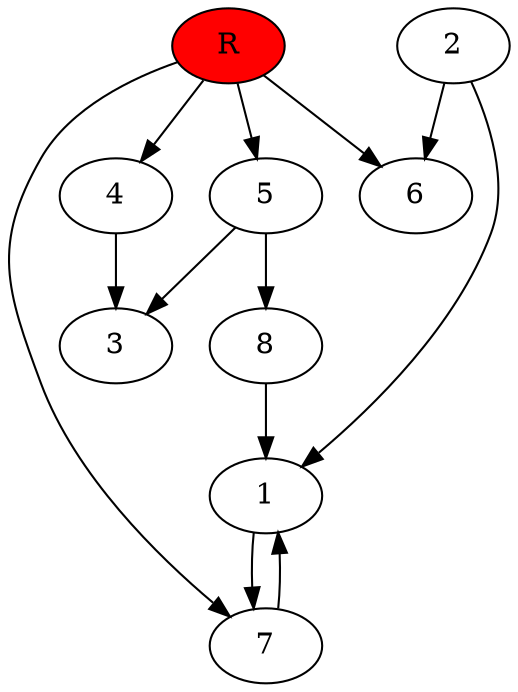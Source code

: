 digraph prb42523 {
	1
	2
	3
	4
	5
	6
	7
	8
	R [fillcolor="#ff0000" style=filled]
	1 -> 7
	2 -> 1
	2 -> 6
	4 -> 3
	5 -> 3
	5 -> 8
	7 -> 1
	8 -> 1
	R -> 4
	R -> 5
	R -> 6
	R -> 7
}

